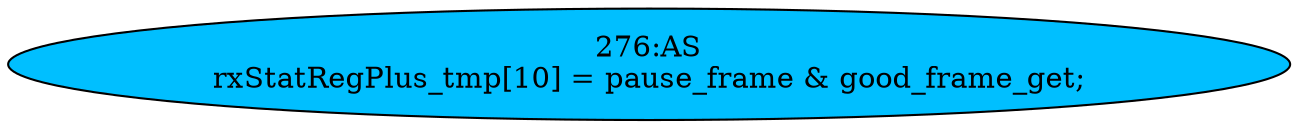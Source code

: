 strict digraph "" {
	node [label="\N"];
	"276:AS"	 [ast="<pyverilog.vparser.ast.Assign object at 0x7fd29a783bd0>",
		def_var="['rxStatRegPlus_tmp']",
		fillcolor=deepskyblue,
		label="276:AS
rxStatRegPlus_tmp[10] = pause_frame & good_frame_get;",
		statements="[]",
		style=filled,
		typ=Assign,
		use_var="['pause_frame', 'good_frame_get']"];
}
